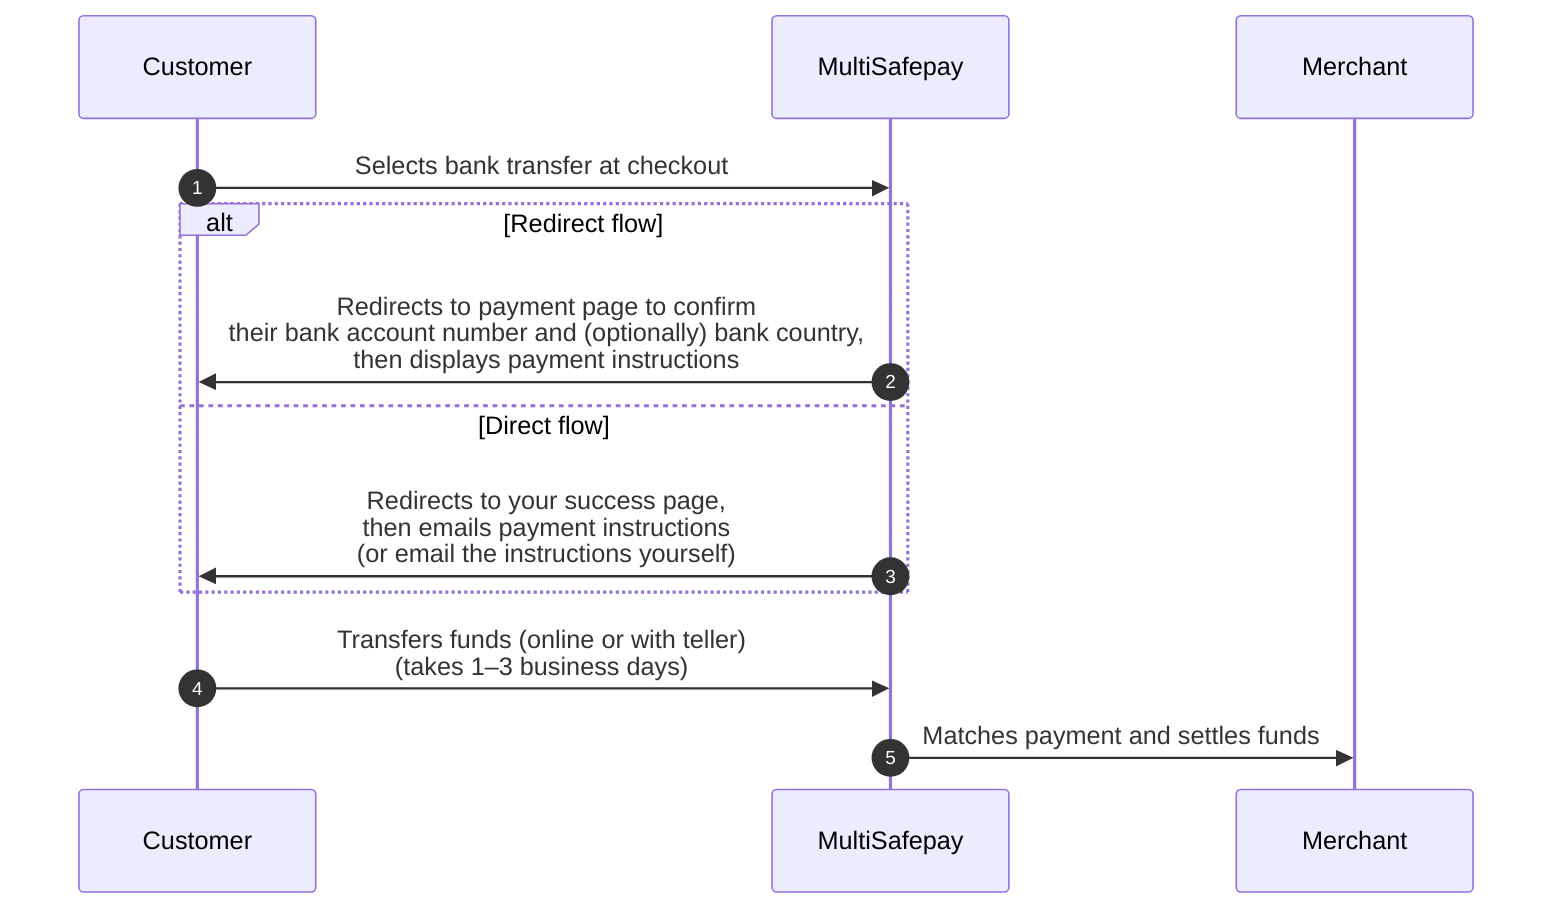 sequenceDiagram
    autonumber
    participant C as Customer
    participant Mu as MultiSafepay
    participant Me as Merchant

    C->>Mu: Selects bank transfer at checkout
    alt Redirect flow
    Mu->>C: Redirects to payment page to confirm <br> their bank account number and (optionally) bank country, <br> then displays payment instructions
    else Direct flow
    Mu->>C: Redirects to your success page, <br> then emails payment instructions <br> (or email the instructions yourself)
    end
    C->>Mu: Transfers funds (online or with teller) <br> (takes 1–3 business days) 
    Mu->>Me: Matches payment and settles funds